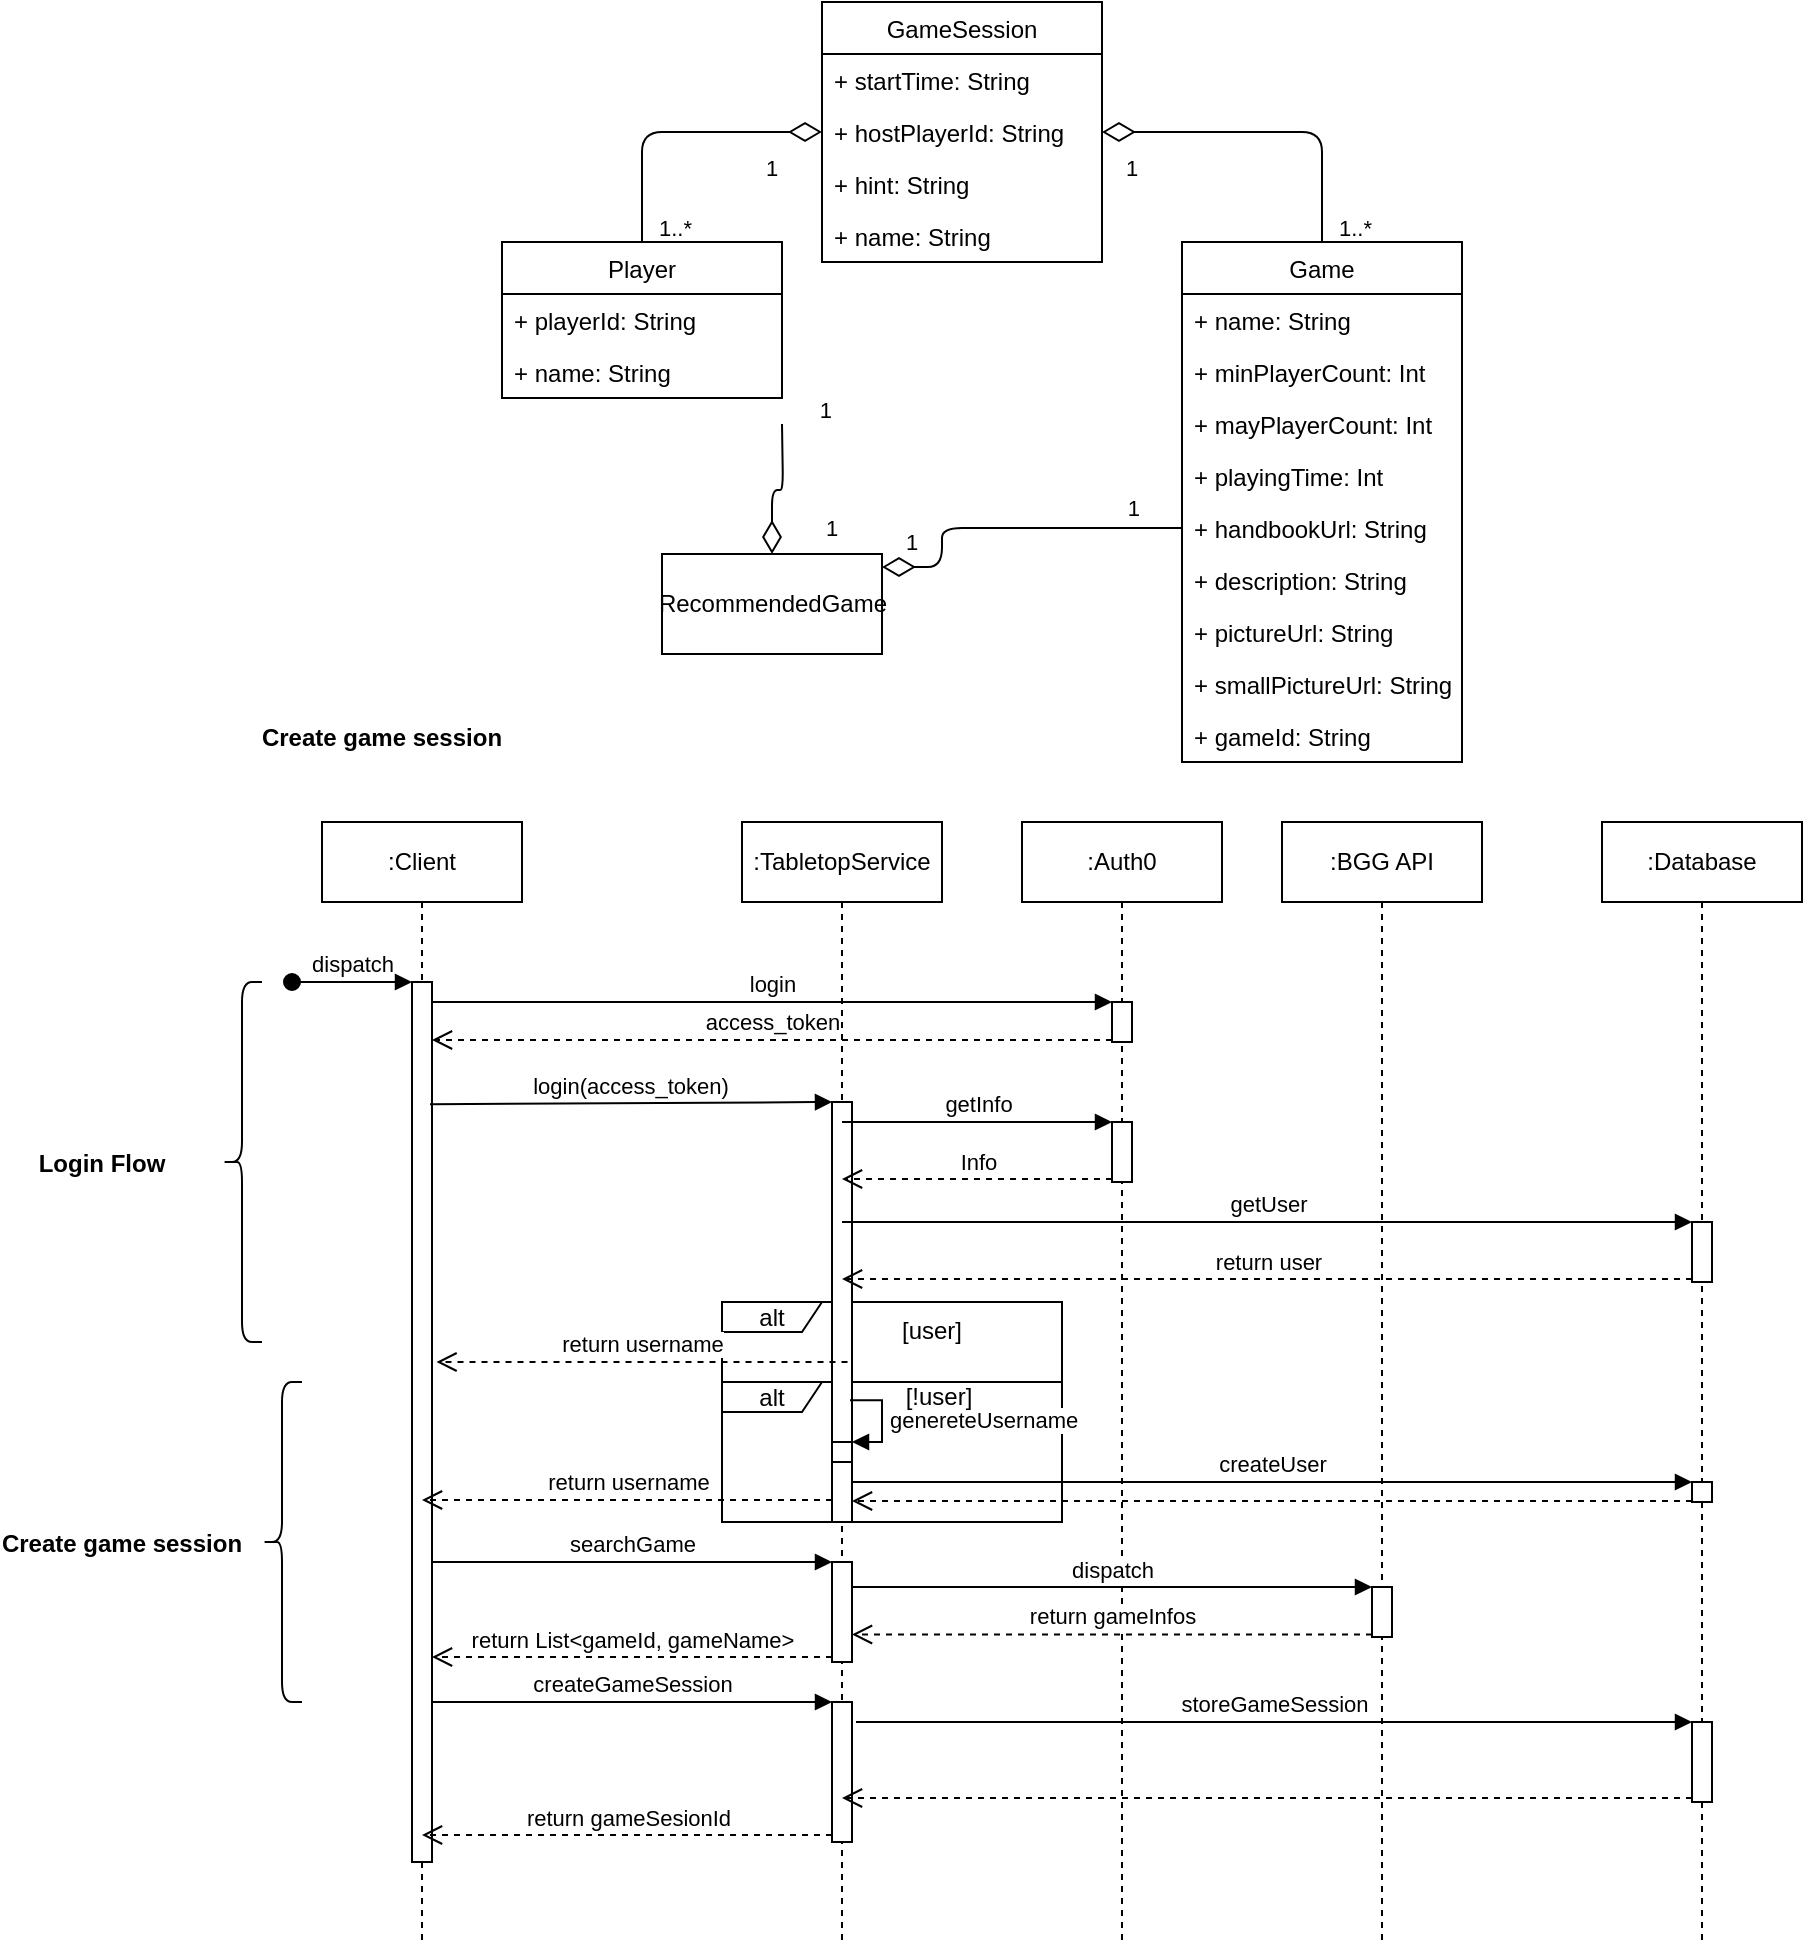 <mxfile version="13.7.3" type="device"><diagram id="tSfxgR6luJpb16mNEY_c" name="Page-1"><mxGraphModel dx="1571" dy="519" grid="1" gridSize="10" guides="1" tooltips="1" connect="1" arrows="1" fold="1" page="1" pageScale="1" pageWidth="827" pageHeight="1169" math="0" shadow="0"><root><mxCell id="0"/><mxCell id="1" parent="0"/><mxCell id="lvKit9Kap6SdRqYgnvFF-68" value="alt" style="shape=umlFrame;whiteSpace=wrap;html=1;width=50;height=15;" vertex="1" parent="1"><mxGeometry x="280" y="680" width="170" height="40" as="geometry"/></mxCell><mxCell id="lvKit9Kap6SdRqYgnvFF-70" value="alt" style="shape=umlFrame;whiteSpace=wrap;html=1;width=50;height=15;" vertex="1" parent="1"><mxGeometry x="280" y="720" width="170" height="70" as="geometry"/></mxCell><mxCell id="XpO94W915pGrvxs9r-Yx-7" value="" style="endArrow=none;html=1;endSize=12;startArrow=diamondThin;startSize=14;startFill=0;edgeStyle=orthogonalEdgeStyle;exitX=0;exitY=0.5;exitDx=0;exitDy=0;endFill=0;entryX=0.5;entryY=0;entryDx=0;entryDy=0;" parent="1" source="XpO94W915pGrvxs9r-Yx-26" target="XpO94W915pGrvxs9r-Yx-13" edge="1"><mxGeometry relative="1" as="geometry"><mxPoint x="340" y="65" as="sourcePoint"/><mxPoint x="245" y="130" as="targetPoint"/></mxGeometry></mxCell><mxCell id="XpO94W915pGrvxs9r-Yx-8" value="1" style="edgeLabel;resizable=0;html=1;align=left;verticalAlign=top;" parent="XpO94W915pGrvxs9r-Yx-7" connectable="0" vertex="1"><mxGeometry x="-1" relative="1" as="geometry"><mxPoint x="-30" y="5" as="offset"/></mxGeometry></mxCell><mxCell id="XpO94W915pGrvxs9r-Yx-9" value="1..*" style="edgeLabel;resizable=0;html=1;align=right;verticalAlign=top;" parent="XpO94W915pGrvxs9r-Yx-7" connectable="0" vertex="1"><mxGeometry x="1" relative="1" as="geometry"><mxPoint x="25" y="-20" as="offset"/></mxGeometry></mxCell><mxCell id="XpO94W915pGrvxs9r-Yx-10" value="" style="endArrow=none;html=1;endSize=12;startArrow=diamondThin;startSize=14;startFill=0;edgeStyle=orthogonalEdgeStyle;exitX=1;exitY=0.5;exitDx=0;exitDy=0;endFill=0;entryX=0.5;entryY=0;entryDx=0;entryDy=0;" parent="1" source="XpO94W915pGrvxs9r-Yx-26" target="XpO94W915pGrvxs9r-Yx-18" edge="1"><mxGeometry relative="1" as="geometry"><mxPoint x="450" y="65" as="sourcePoint"/><mxPoint x="535" y="140" as="targetPoint"/></mxGeometry></mxCell><mxCell id="XpO94W915pGrvxs9r-Yx-11" value="1" style="edgeLabel;resizable=0;html=1;align=left;verticalAlign=top;" parent="XpO94W915pGrvxs9r-Yx-10" connectable="0" vertex="1"><mxGeometry x="-1" relative="1" as="geometry"><mxPoint x="10" y="5" as="offset"/></mxGeometry></mxCell><mxCell id="XpO94W915pGrvxs9r-Yx-12" value="1..*" style="edgeLabel;resizable=0;html=1;align=right;verticalAlign=top;" parent="XpO94W915pGrvxs9r-Yx-10" connectable="0" vertex="1"><mxGeometry x="1" relative="1" as="geometry"><mxPoint x="25" y="-20" as="offset"/></mxGeometry></mxCell><mxCell id="XpO94W915pGrvxs9r-Yx-13" value="Player" style="swimlane;fontStyle=0;childLayout=stackLayout;horizontal=1;startSize=26;fillColor=none;horizontalStack=0;resizeParent=1;resizeParentMax=0;resizeLast=0;collapsible=1;marginBottom=0;" parent="1" vertex="1"><mxGeometry x="170" y="150" width="140" height="78" as="geometry"/></mxCell><mxCell id="XpO94W915pGrvxs9r-Yx-14" value="+ playerId: String" style="text;strokeColor=none;fillColor=none;align=left;verticalAlign=top;spacingLeft=4;spacingRight=4;overflow=hidden;rotatable=0;points=[[0,0.5],[1,0.5]];portConstraint=eastwest;" parent="XpO94W915pGrvxs9r-Yx-13" vertex="1"><mxGeometry y="26" width="140" height="26" as="geometry"/></mxCell><mxCell id="XpO94W915pGrvxs9r-Yx-15" value="+ name: String" style="text;strokeColor=none;fillColor=none;align=left;verticalAlign=top;spacingLeft=4;spacingRight=4;overflow=hidden;rotatable=0;points=[[0,0.5],[1,0.5]];portConstraint=eastwest;" parent="XpO94W915pGrvxs9r-Yx-13" vertex="1"><mxGeometry y="52" width="140" height="26" as="geometry"/></mxCell><mxCell id="XpO94W915pGrvxs9r-Yx-18" value="Game" style="swimlane;fontStyle=0;childLayout=stackLayout;horizontal=1;startSize=26;fillColor=none;horizontalStack=0;resizeParent=1;resizeParentMax=0;resizeLast=0;collapsible=1;marginBottom=0;" parent="1" vertex="1"><mxGeometry x="510" y="150" width="140" height="260" as="geometry"/></mxCell><mxCell id="XpO94W915pGrvxs9r-Yx-19" value="+ name: String" style="text;strokeColor=none;fillColor=none;align=left;verticalAlign=top;spacingLeft=4;spacingRight=4;overflow=hidden;rotatable=0;points=[[0,0.5],[1,0.5]];portConstraint=eastwest;" parent="XpO94W915pGrvxs9r-Yx-18" vertex="1"><mxGeometry y="26" width="140" height="26" as="geometry"/></mxCell><mxCell id="XpO94W915pGrvxs9r-Yx-20" value="+ minPlayerCount: Int" style="text;strokeColor=none;fillColor=none;align=left;verticalAlign=top;spacingLeft=4;spacingRight=4;overflow=hidden;rotatable=0;points=[[0,0.5],[1,0.5]];portConstraint=eastwest;" parent="XpO94W915pGrvxs9r-Yx-18" vertex="1"><mxGeometry y="52" width="140" height="26" as="geometry"/></mxCell><mxCell id="XpO94W915pGrvxs9r-Yx-21" value="+ mayPlayerCount: Int" style="text;strokeColor=none;fillColor=none;align=left;verticalAlign=top;spacingLeft=4;spacingRight=4;overflow=hidden;rotatable=0;points=[[0,0.5],[1,0.5]];portConstraint=eastwest;" parent="XpO94W915pGrvxs9r-Yx-18" vertex="1"><mxGeometry y="78" width="140" height="26" as="geometry"/></mxCell><mxCell id="XpO94W915pGrvxs9r-Yx-30" value="+ playingTime: Int" style="text;strokeColor=none;fillColor=none;align=left;verticalAlign=top;spacingLeft=4;spacingRight=4;overflow=hidden;rotatable=0;points=[[0,0.5],[1,0.5]];portConstraint=eastwest;" parent="XpO94W915pGrvxs9r-Yx-18" vertex="1"><mxGeometry y="104" width="140" height="26" as="geometry"/></mxCell><mxCell id="XpO94W915pGrvxs9r-Yx-31" value="+ handbookUrl: String" style="text;strokeColor=none;fillColor=none;align=left;verticalAlign=top;spacingLeft=4;spacingRight=4;overflow=hidden;rotatable=0;points=[[0,0.5],[1,0.5]];portConstraint=eastwest;" parent="XpO94W915pGrvxs9r-Yx-18" vertex="1"><mxGeometry y="130" width="140" height="26" as="geometry"/></mxCell><mxCell id="XpO94W915pGrvxs9r-Yx-32" value="+ description: String" style="text;strokeColor=none;fillColor=none;align=left;verticalAlign=top;spacingLeft=4;spacingRight=4;overflow=hidden;rotatable=0;points=[[0,0.5],[1,0.5]];portConstraint=eastwest;" parent="XpO94W915pGrvxs9r-Yx-18" vertex="1"><mxGeometry y="156" width="140" height="26" as="geometry"/></mxCell><mxCell id="XpO94W915pGrvxs9r-Yx-33" value="+ pictureUrl: String" style="text;strokeColor=none;fillColor=none;align=left;verticalAlign=top;spacingLeft=4;spacingRight=4;overflow=hidden;rotatable=0;points=[[0,0.5],[1,0.5]];portConstraint=eastwest;" parent="XpO94W915pGrvxs9r-Yx-18" vertex="1"><mxGeometry y="182" width="140" height="26" as="geometry"/></mxCell><mxCell id="XpO94W915pGrvxs9r-Yx-34" value="+ smallPictureUrl: String" style="text;strokeColor=none;fillColor=none;align=left;verticalAlign=top;spacingLeft=4;spacingRight=4;overflow=hidden;rotatable=0;points=[[0,0.5],[1,0.5]];portConstraint=eastwest;" parent="XpO94W915pGrvxs9r-Yx-18" vertex="1"><mxGeometry y="208" width="140" height="26" as="geometry"/></mxCell><mxCell id="lvKit9Kap6SdRqYgnvFF-49" value="+ gameId: String" style="text;strokeColor=none;fillColor=none;align=left;verticalAlign=top;spacingLeft=4;spacingRight=4;overflow=hidden;rotatable=0;points=[[0,0.5],[1,0.5]];portConstraint=eastwest;" vertex="1" parent="XpO94W915pGrvxs9r-Yx-18"><mxGeometry y="234" width="140" height="26" as="geometry"/></mxCell><mxCell id="XpO94W915pGrvxs9r-Yx-24" value="GameSession" style="swimlane;fontStyle=0;childLayout=stackLayout;horizontal=1;startSize=26;fillColor=none;horizontalStack=0;resizeParent=1;resizeParentMax=0;resizeLast=0;collapsible=1;marginBottom=0;" parent="1" vertex="1"><mxGeometry x="330" y="30" width="140" height="130" as="geometry"/></mxCell><mxCell id="XpO94W915pGrvxs9r-Yx-25" value="+ startTime: String" style="text;strokeColor=none;fillColor=none;align=left;verticalAlign=top;spacingLeft=4;spacingRight=4;overflow=hidden;rotatable=0;points=[[0,0.5],[1,0.5]];portConstraint=eastwest;" parent="XpO94W915pGrvxs9r-Yx-24" vertex="1"><mxGeometry y="26" width="140" height="26" as="geometry"/></mxCell><mxCell id="XpO94W915pGrvxs9r-Yx-26" value="+ hostPlayerId: String" style="text;strokeColor=none;fillColor=none;align=left;verticalAlign=top;spacingLeft=4;spacingRight=4;overflow=hidden;rotatable=0;points=[[0,0.5],[1,0.5]];portConstraint=eastwest;" parent="XpO94W915pGrvxs9r-Yx-24" vertex="1"><mxGeometry y="52" width="140" height="26" as="geometry"/></mxCell><mxCell id="XpO94W915pGrvxs9r-Yx-35" value="+ hint: String" style="text;strokeColor=none;fillColor=none;align=left;verticalAlign=top;spacingLeft=4;spacingRight=4;overflow=hidden;rotatable=0;points=[[0,0.5],[1,0.5]];portConstraint=eastwest;" parent="XpO94W915pGrvxs9r-Yx-24" vertex="1"><mxGeometry y="78" width="140" height="26" as="geometry"/></mxCell><mxCell id="lvKit9Kap6SdRqYgnvFF-5" value="+ name: String" style="text;strokeColor=none;fillColor=none;align=left;verticalAlign=top;spacingLeft=4;spacingRight=4;overflow=hidden;rotatable=0;points=[[0,0.5],[1,0.5]];portConstraint=eastwest;" vertex="1" parent="XpO94W915pGrvxs9r-Yx-24"><mxGeometry y="104" width="140" height="26" as="geometry"/></mxCell><mxCell id="lvKit9Kap6SdRqYgnvFF-12" value=":Client" style="shape=umlLifeline;perimeter=lifelinePerimeter;whiteSpace=wrap;html=1;container=1;collapsible=0;recursiveResize=0;outlineConnect=0;" vertex="1" parent="1"><mxGeometry x="80" y="440" width="100" height="560" as="geometry"/></mxCell><mxCell id="lvKit9Kap6SdRqYgnvFF-16" value="" style="html=1;points=[];perimeter=orthogonalPerimeter;" vertex="1" parent="lvKit9Kap6SdRqYgnvFF-12"><mxGeometry x="45" y="80" width="10" height="440" as="geometry"/></mxCell><mxCell id="lvKit9Kap6SdRqYgnvFF-17" value="dispatch" style="html=1;verticalAlign=bottom;startArrow=oval;endArrow=block;startSize=8;" edge="1" target="lvKit9Kap6SdRqYgnvFF-16" parent="lvKit9Kap6SdRqYgnvFF-12"><mxGeometry relative="1" as="geometry"><mxPoint x="-15" y="80" as="sourcePoint"/></mxGeometry></mxCell><mxCell id="lvKit9Kap6SdRqYgnvFF-13" value=":Auth0" style="shape=umlLifeline;perimeter=lifelinePerimeter;whiteSpace=wrap;html=1;container=1;collapsible=0;recursiveResize=0;outlineConnect=0;" vertex="1" parent="1"><mxGeometry x="430" y="440" width="100" height="560" as="geometry"/></mxCell><mxCell id="lvKit9Kap6SdRqYgnvFF-19" value="" style="html=1;points=[];perimeter=orthogonalPerimeter;" vertex="1" parent="lvKit9Kap6SdRqYgnvFF-13"><mxGeometry x="45" y="90" width="10" height="20" as="geometry"/></mxCell><mxCell id="lvKit9Kap6SdRqYgnvFF-58" value="" style="html=1;points=[];perimeter=orthogonalPerimeter;" vertex="1" parent="lvKit9Kap6SdRqYgnvFF-13"><mxGeometry x="45" y="150" width="10" height="30" as="geometry"/></mxCell><mxCell id="lvKit9Kap6SdRqYgnvFF-14" value=":Database" style="shape=umlLifeline;perimeter=lifelinePerimeter;whiteSpace=wrap;html=1;container=1;collapsible=0;recursiveResize=0;outlineConnect=0;" vertex="1" parent="1"><mxGeometry x="720" y="440" width="100" height="560" as="geometry"/></mxCell><mxCell id="lvKit9Kap6SdRqYgnvFF-33" value="" style="html=1;points=[];perimeter=orthogonalPerimeter;" vertex="1" parent="lvKit9Kap6SdRqYgnvFF-14"><mxGeometry x="45" y="450" width="10" height="40" as="geometry"/></mxCell><mxCell id="lvKit9Kap6SdRqYgnvFF-64" value="" style="html=1;points=[];perimeter=orthogonalPerimeter;" vertex="1" parent="lvKit9Kap6SdRqYgnvFF-14"><mxGeometry x="45" y="200" width="10" height="30" as="geometry"/></mxCell><mxCell id="lvKit9Kap6SdRqYgnvFF-73" value="" style="html=1;points=[];perimeter=orthogonalPerimeter;fontColor=#000000;" vertex="1" parent="lvKit9Kap6SdRqYgnvFF-14"><mxGeometry x="45" y="330" width="10" height="10" as="geometry"/></mxCell><mxCell id="lvKit9Kap6SdRqYgnvFF-15" value=":TabletopService" style="shape=umlLifeline;perimeter=lifelinePerimeter;whiteSpace=wrap;html=1;container=1;collapsible=0;recursiveResize=0;outlineConnect=0;" vertex="1" parent="1"><mxGeometry x="290" y="440" width="100" height="560" as="geometry"/></mxCell><mxCell id="lvKit9Kap6SdRqYgnvFF-22" value="" style="html=1;points=[];perimeter=orthogonalPerimeter;" vertex="1" parent="lvKit9Kap6SdRqYgnvFF-15"><mxGeometry x="45" y="370" width="10" height="50" as="geometry"/></mxCell><mxCell id="lvKit9Kap6SdRqYgnvFF-29" value="" style="html=1;points=[];perimeter=orthogonalPerimeter;" vertex="1" parent="lvKit9Kap6SdRqYgnvFF-15"><mxGeometry x="45" y="440" width="10" height="70" as="geometry"/></mxCell><mxCell id="lvKit9Kap6SdRqYgnvFF-36" value="" style="html=1;points=[];perimeter=orthogonalPerimeter;" vertex="1" parent="lvKit9Kap6SdRqYgnvFF-15"><mxGeometry x="45" y="140" width="10" height="210" as="geometry"/></mxCell><mxCell id="lvKit9Kap6SdRqYgnvFF-78" value="" style="html=1;points=[];perimeter=orthogonalPerimeter;fontColor=#000000;" vertex="1" parent="lvKit9Kap6SdRqYgnvFF-15"><mxGeometry x="45" y="310" width="10" height="10" as="geometry"/></mxCell><mxCell id="lvKit9Kap6SdRqYgnvFF-79" value="genereteUsername" style="edgeStyle=orthogonalEdgeStyle;html=1;align=left;spacingLeft=2;endArrow=block;rounded=0;entryX=1;entryY=0;fontColor=#000000;exitX=0.9;exitY=0.71;exitDx=0;exitDy=0;exitPerimeter=0;" edge="1" target="lvKit9Kap6SdRqYgnvFF-78" parent="lvKit9Kap6SdRqYgnvFF-15" source="lvKit9Kap6SdRqYgnvFF-36"><mxGeometry relative="1" as="geometry"><mxPoint x="-305" y="257" as="sourcePoint"/><Array as="points"><mxPoint x="70" y="289"/><mxPoint x="70" y="310"/></Array></mxGeometry></mxCell><mxCell id="lvKit9Kap6SdRqYgnvFF-18" value="Create game session" style="text;align=center;fontStyle=1;verticalAlign=middle;spacingLeft=3;spacingRight=3;strokeColor=none;rotatable=0;points=[[0,0.5],[1,0.5]];portConstraint=eastwest;" vertex="1" parent="1"><mxGeometry x="70" y="384" width="80" height="26" as="geometry"/></mxCell><mxCell id="lvKit9Kap6SdRqYgnvFF-20" value="login" style="html=1;verticalAlign=bottom;endArrow=block;entryX=0;entryY=0;" edge="1" target="lvKit9Kap6SdRqYgnvFF-19" parent="1" source="lvKit9Kap6SdRqYgnvFF-16"><mxGeometry relative="1" as="geometry"><mxPoint x="215" y="530" as="sourcePoint"/></mxGeometry></mxCell><mxCell id="lvKit9Kap6SdRqYgnvFF-21" value="access_token" style="html=1;verticalAlign=bottom;endArrow=open;dashed=1;endSize=8;exitX=0;exitY=0.95;" edge="1" source="lvKit9Kap6SdRqYgnvFF-19" parent="1" target="lvKit9Kap6SdRqYgnvFF-16"><mxGeometry relative="1" as="geometry"><mxPoint x="215" y="606" as="targetPoint"/></mxGeometry></mxCell><mxCell id="lvKit9Kap6SdRqYgnvFF-23" value="searchGame" style="html=1;verticalAlign=bottom;endArrow=block;entryX=0;entryY=0;" edge="1" target="lvKit9Kap6SdRqYgnvFF-22" parent="1" source="lvKit9Kap6SdRqYgnvFF-16"><mxGeometry relative="1" as="geometry"><mxPoint x="374" y="570" as="sourcePoint"/></mxGeometry></mxCell><mxCell id="lvKit9Kap6SdRqYgnvFF-25" value=":BGG API" style="shape=umlLifeline;perimeter=lifelinePerimeter;whiteSpace=wrap;html=1;container=1;collapsible=0;recursiveResize=0;outlineConnect=0;" vertex="1" parent="1"><mxGeometry x="560" y="440" width="100" height="560" as="geometry"/></mxCell><mxCell id="lvKit9Kap6SdRqYgnvFF-26" value="" style="html=1;points=[];perimeter=orthogonalPerimeter;" vertex="1" parent="lvKit9Kap6SdRqYgnvFF-25"><mxGeometry x="45" y="382.5" width="10" height="25" as="geometry"/></mxCell><mxCell id="lvKit9Kap6SdRqYgnvFF-28" value="return gameInfos" style="html=1;verticalAlign=bottom;endArrow=open;dashed=1;endSize=8;exitX=0;exitY=0.95;" edge="1" source="lvKit9Kap6SdRqYgnvFF-26" parent="1" target="lvKit9Kap6SdRqYgnvFF-22"><mxGeometry relative="1" as="geometry"><mxPoint x="535" y="661" as="targetPoint"/></mxGeometry></mxCell><mxCell id="lvKit9Kap6SdRqYgnvFF-27" value="dispatch" style="html=1;verticalAlign=bottom;endArrow=block;entryX=0;entryY=0;" edge="1" target="lvKit9Kap6SdRqYgnvFF-26" parent="1" source="lvKit9Kap6SdRqYgnvFF-22"><mxGeometry relative="1" as="geometry"><mxPoint x="449" y="585" as="sourcePoint"/></mxGeometry></mxCell><mxCell id="lvKit9Kap6SdRqYgnvFF-24" value="return List&amp;lt;gameId, gameName&amp;gt;" style="html=1;verticalAlign=bottom;endArrow=open;dashed=1;endSize=8;exitX=0;exitY=0.95;" edge="1" source="lvKit9Kap6SdRqYgnvFF-22" parent="1" target="lvKit9Kap6SdRqYgnvFF-16"><mxGeometry relative="1" as="geometry"><mxPoint x="374" y="646" as="targetPoint"/></mxGeometry></mxCell><mxCell id="lvKit9Kap6SdRqYgnvFF-30" value="createGameSession" style="html=1;verticalAlign=bottom;endArrow=block;entryX=0;entryY=0;" edge="1" target="lvKit9Kap6SdRqYgnvFF-29" parent="1" source="lvKit9Kap6SdRqYgnvFF-16"><mxGeometry relative="1" as="geometry"><mxPoint x="140" y="650" as="sourcePoint"/></mxGeometry></mxCell><mxCell id="lvKit9Kap6SdRqYgnvFF-31" value="return gameSesionId" style="html=1;verticalAlign=bottom;endArrow=open;dashed=1;endSize=8;exitX=0;exitY=0.95;" edge="1" source="lvKit9Kap6SdRqYgnvFF-29" parent="1" target="lvKit9Kap6SdRqYgnvFF-12"><mxGeometry relative="1" as="geometry"><mxPoint x="375" y="726" as="targetPoint"/></mxGeometry></mxCell><mxCell id="lvKit9Kap6SdRqYgnvFF-34" value="storeGameSession" style="html=1;verticalAlign=bottom;endArrow=block;entryX=0;entryY=0;exitX=1.2;exitY=0.143;exitDx=0;exitDy=0;exitPerimeter=0;" edge="1" target="lvKit9Kap6SdRqYgnvFF-33" parent="1" source="lvKit9Kap6SdRqYgnvFF-29"><mxGeometry relative="1" as="geometry"><mxPoint x="695" y="640" as="sourcePoint"/></mxGeometry></mxCell><mxCell id="lvKit9Kap6SdRqYgnvFF-35" value="" style="html=1;verticalAlign=bottom;endArrow=open;dashed=1;endSize=8;exitX=0;exitY=0.95;" edge="1" source="lvKit9Kap6SdRqYgnvFF-33" parent="1" target="lvKit9Kap6SdRqYgnvFF-15"><mxGeometry relative="1" as="geometry"><mxPoint x="695" y="716" as="targetPoint"/></mxGeometry></mxCell><mxCell id="lvKit9Kap6SdRqYgnvFF-37" value="login(access_token)" style="html=1;verticalAlign=bottom;endArrow=block;entryX=0;entryY=0;exitX=0.9;exitY=0.139;exitDx=0;exitDy=0;exitPerimeter=0;" edge="1" target="lvKit9Kap6SdRqYgnvFF-36" parent="1" source="lvKit9Kap6SdRqYgnvFF-16"><mxGeometry relative="1" as="geometry"><mxPoint x="135" y="590.05" as="sourcePoint"/></mxGeometry></mxCell><mxCell id="lvKit9Kap6SdRqYgnvFF-38" value="return username" style="html=1;verticalAlign=bottom;endArrow=open;dashed=1;endSize=8;" edge="1" parent="1" target="lvKit9Kap6SdRqYgnvFF-12"><mxGeometry relative="1" as="geometry"><mxPoint x="375" y="656" as="targetPoint"/><mxPoint x="335" y="779" as="sourcePoint"/><Array as="points"><mxPoint x="170" y="779"/></Array></mxGeometry></mxCell><mxCell id="lvKit9Kap6SdRqYgnvFF-39" value="Login Flow" style="text;align=center;fontStyle=1;verticalAlign=middle;spacingLeft=3;spacingRight=3;strokeColor=none;rotatable=0;points=[[0,0.5],[1,0.5]];portConstraint=eastwest;" vertex="1" parent="1"><mxGeometry x="-70" y="597" width="80" height="26" as="geometry"/></mxCell><mxCell id="lvKit9Kap6SdRqYgnvFF-40" value="Create game session" style="text;align=center;fontStyle=1;verticalAlign=middle;spacingLeft=3;spacingRight=3;strokeColor=none;rotatable=0;points=[[0,0.5],[1,0.5]];portConstraint=eastwest;" vertex="1" parent="1"><mxGeometry x="-60" y="787" width="80" height="26" as="geometry"/></mxCell><mxCell id="lvKit9Kap6SdRqYgnvFF-42" value="" style="shape=curlyBracket;whiteSpace=wrap;html=1;rounded=1;" vertex="1" parent="1"><mxGeometry x="30" y="520" width="20" height="180" as="geometry"/></mxCell><mxCell id="lvKit9Kap6SdRqYgnvFF-43" value="" style="shape=curlyBracket;whiteSpace=wrap;html=1;rounded=1;" vertex="1" parent="1"><mxGeometry x="50" y="720" width="20" height="160" as="geometry"/></mxCell><mxCell id="lvKit9Kap6SdRqYgnvFF-50" value="RecommendedGame" style="html=1;" vertex="1" parent="1"><mxGeometry x="250" y="306" width="110" height="50" as="geometry"/></mxCell><mxCell id="lvKit9Kap6SdRqYgnvFF-51" value="" style="endArrow=none;html=1;endSize=12;startArrow=diamondThin;startSize=14;startFill=0;edgeStyle=orthogonalEdgeStyle;exitX=0.5;exitY=0;exitDx=0;exitDy=0;endFill=0;entryX=1;entryY=0.5;entryDx=0;entryDy=0;" edge="1" parent="1" source="lvKit9Kap6SdRqYgnvFF-50"><mxGeometry relative="1" as="geometry"><mxPoint x="230" y="300" as="sourcePoint"/><mxPoint x="310" y="241" as="targetPoint"/></mxGeometry></mxCell><mxCell id="lvKit9Kap6SdRqYgnvFF-52" value="1" style="edgeLabel;resizable=0;html=1;align=left;verticalAlign=top;" connectable="0" vertex="1" parent="lvKit9Kap6SdRqYgnvFF-51"><mxGeometry x="-1" relative="1" as="geometry"><mxPoint x="25" y="-26" as="offset"/></mxGeometry></mxCell><mxCell id="lvKit9Kap6SdRqYgnvFF-53" value="1" style="edgeLabel;resizable=0;html=1;align=right;verticalAlign=top;" connectable="0" vertex="1" parent="lvKit9Kap6SdRqYgnvFF-51"><mxGeometry x="1" relative="1" as="geometry"><mxPoint x="25" y="-20" as="offset"/></mxGeometry></mxCell><mxCell id="lvKit9Kap6SdRqYgnvFF-54" value="" style="endArrow=none;html=1;endSize=12;startArrow=diamondThin;startSize=14;startFill=0;edgeStyle=orthogonalEdgeStyle;exitX=0.5;exitY=0;exitDx=0;exitDy=0;endFill=0;entryX=0;entryY=0.5;entryDx=0;entryDy=0;" edge="1" parent="1" target="XpO94W915pGrvxs9r-Yx-31"><mxGeometry relative="1" as="geometry"><mxPoint x="360" y="312.5" as="sourcePoint"/><mxPoint x="365" y="247.5" as="targetPoint"/><Array as="points"><mxPoint x="390" y="313"/><mxPoint x="390" y="293"/></Array></mxGeometry></mxCell><mxCell id="lvKit9Kap6SdRqYgnvFF-55" value="1" style="edgeLabel;resizable=0;html=1;align=left;verticalAlign=top;" connectable="0" vertex="1" parent="lvKit9Kap6SdRqYgnvFF-54"><mxGeometry x="-1" relative="1" as="geometry"><mxPoint x="10" y="-26" as="offset"/></mxGeometry></mxCell><mxCell id="lvKit9Kap6SdRqYgnvFF-56" value="1" style="edgeLabel;resizable=0;html=1;align=right;verticalAlign=top;" connectable="0" vertex="1" parent="lvKit9Kap6SdRqYgnvFF-54"><mxGeometry x="1" relative="1" as="geometry"><mxPoint x="-20.5" y="-23" as="offset"/></mxGeometry></mxCell><mxCell id="lvKit9Kap6SdRqYgnvFF-59" value="getInfo" style="html=1;verticalAlign=bottom;endArrow=block;entryX=0;entryY=0;" edge="1" target="lvKit9Kap6SdRqYgnvFF-58" parent="1" source="lvKit9Kap6SdRqYgnvFF-15"><mxGeometry relative="1" as="geometry"><mxPoint x="405" y="580" as="sourcePoint"/></mxGeometry></mxCell><mxCell id="lvKit9Kap6SdRqYgnvFF-60" value="Info" style="html=1;verticalAlign=bottom;endArrow=open;dashed=1;endSize=8;exitX=0;exitY=0.95;" edge="1" source="lvKit9Kap6SdRqYgnvFF-58" parent="1" target="lvKit9Kap6SdRqYgnvFF-15"><mxGeometry relative="1" as="geometry"><mxPoint x="405" y="656" as="targetPoint"/></mxGeometry></mxCell><mxCell id="lvKit9Kap6SdRqYgnvFF-65" value="getUser" style="html=1;verticalAlign=bottom;endArrow=block;entryX=0;entryY=0;" edge="1" target="lvKit9Kap6SdRqYgnvFF-64" parent="1" source="lvKit9Kap6SdRqYgnvFF-15"><mxGeometry relative="1" as="geometry"><mxPoint x="695" y="623" as="sourcePoint"/><Array as="points"/></mxGeometry></mxCell><mxCell id="lvKit9Kap6SdRqYgnvFF-66" value="return user" style="html=1;verticalAlign=bottom;endArrow=open;dashed=1;endSize=8;exitX=0;exitY=0.95;" edge="1" source="lvKit9Kap6SdRqYgnvFF-64" parent="1" target="lvKit9Kap6SdRqYgnvFF-15"><mxGeometry relative="1" as="geometry"><mxPoint x="695" y="699" as="targetPoint"/></mxGeometry></mxCell><mxCell id="lvKit9Kap6SdRqYgnvFF-69" value="return username" style="html=1;verticalAlign=bottom;endArrow=open;dashed=1;endSize=8;exitX=0;exitY=0.95;" edge="1" parent="1"><mxGeometry relative="1" as="geometry"><mxPoint x="137.25" y="710.0" as="targetPoint"/><mxPoint x="342.75" y="710.0" as="sourcePoint"/></mxGeometry></mxCell><mxCell id="lvKit9Kap6SdRqYgnvFF-71" value="[user]" style="text;align=center;fontStyle=0;verticalAlign=middle;spacingLeft=3;spacingRight=3;strokeColor=none;rotatable=0;points=[[0,0.5],[1,0.5]];portConstraint=eastwest;" vertex="1" parent="1"><mxGeometry x="360" y="687" width="50" height="13" as="geometry"/></mxCell><mxCell id="lvKit9Kap6SdRqYgnvFF-72" value="[!user]" style="text;align=center;fontStyle=0;verticalAlign=middle;spacingLeft=3;spacingRight=3;strokeColor=none;rotatable=0;points=[[0,0.5],[1,0.5]];portConstraint=eastwest;" vertex="1" parent="1"><mxGeometry x="363.5" y="720" width="50" height="13" as="geometry"/></mxCell><mxCell id="lvKit9Kap6SdRqYgnvFF-74" value="createUser" style="html=1;verticalAlign=bottom;endArrow=block;entryX=0;entryY=0;fontColor=#000000;" edge="1" target="lvKit9Kap6SdRqYgnvFF-73" parent="1" source="lvKit9Kap6SdRqYgnvFF-36"><mxGeometry relative="1" as="geometry"><mxPoint x="550" y="740" as="sourcePoint"/></mxGeometry></mxCell><mxCell id="lvKit9Kap6SdRqYgnvFF-75" value="" style="html=1;verticalAlign=bottom;endArrow=open;dashed=1;endSize=8;exitX=0;exitY=0.95;fontColor=#000000;" edge="1" source="lvKit9Kap6SdRqYgnvFF-73" parent="1" target="lvKit9Kap6SdRqYgnvFF-36"><mxGeometry relative="1" as="geometry"><mxPoint x="695" y="796" as="targetPoint"/></mxGeometry></mxCell></root></mxGraphModel></diagram></mxfile>